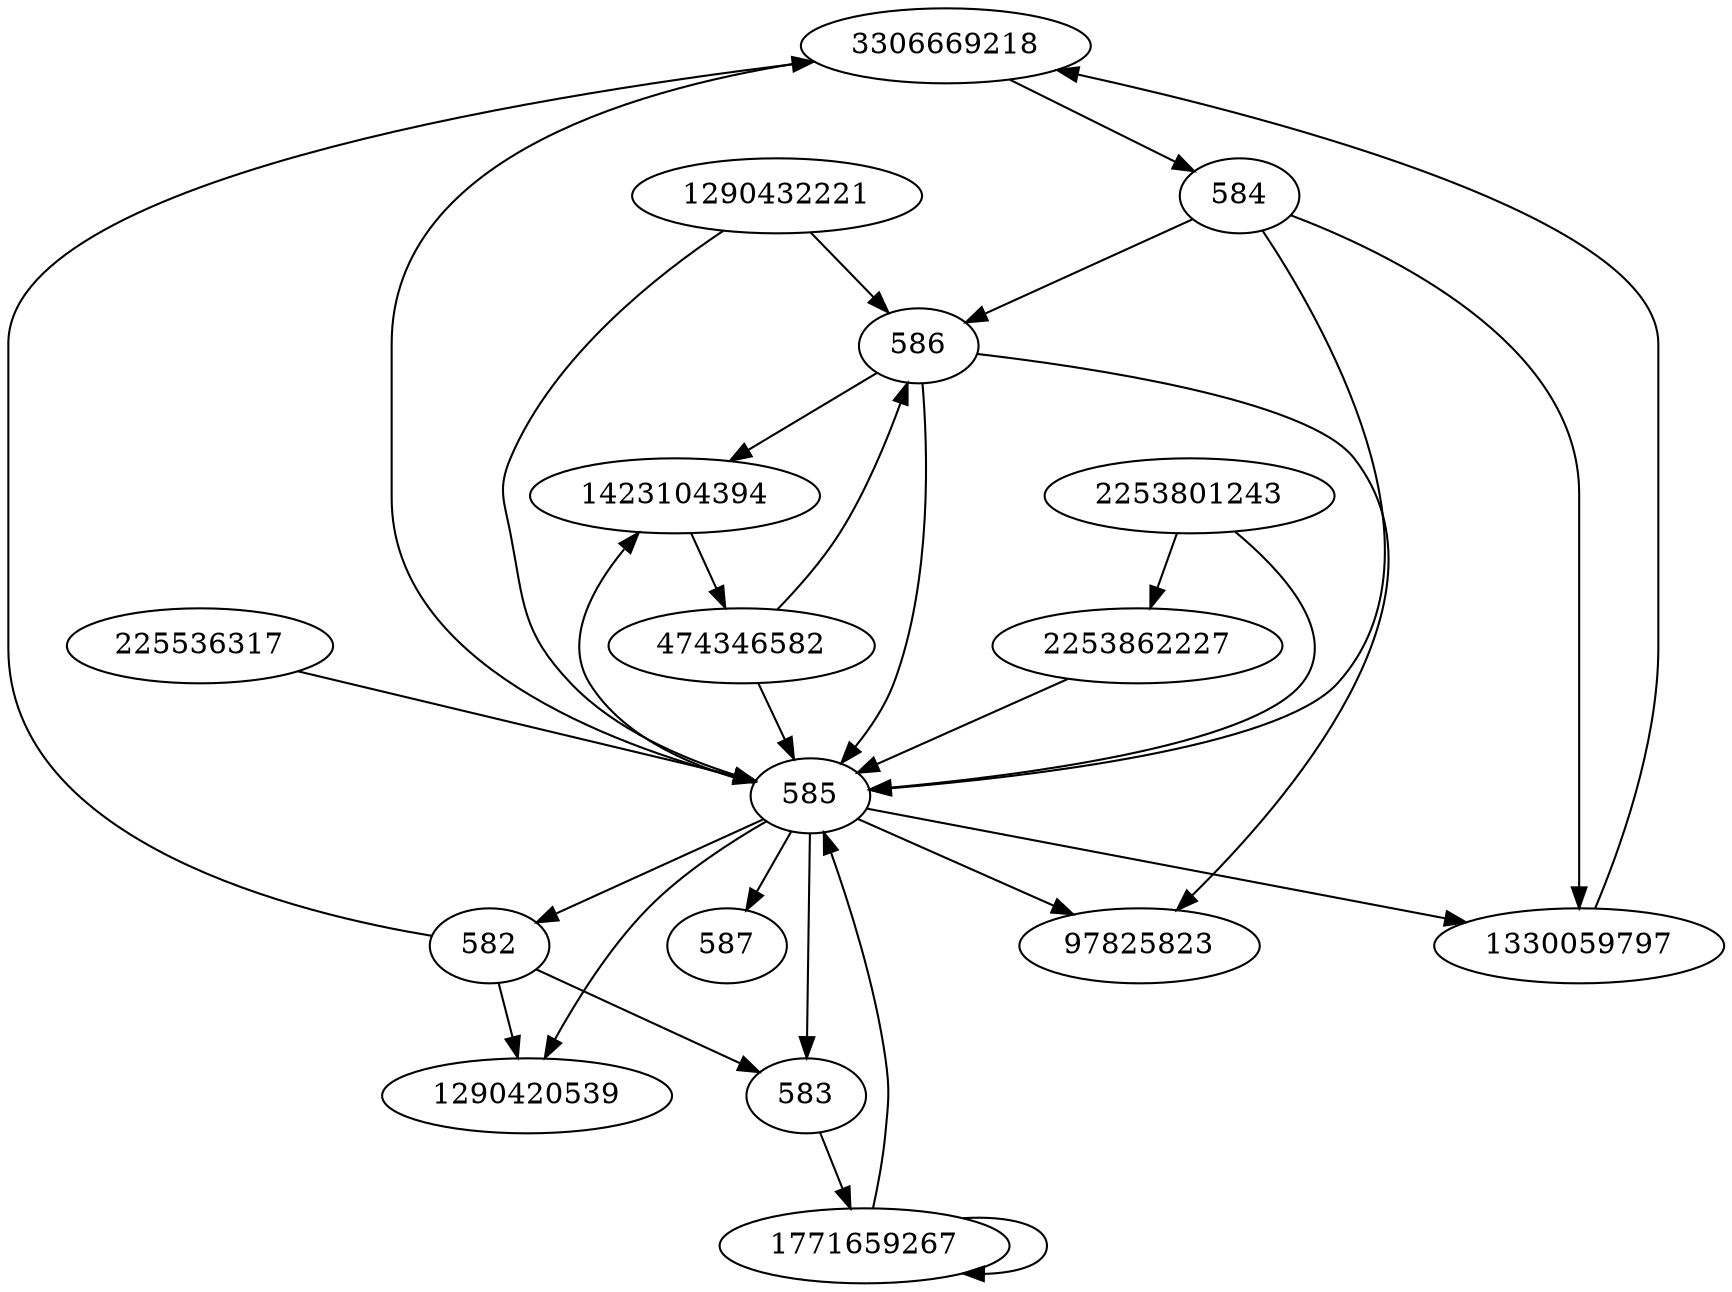 digraph  {
3306669218;
1771659267;
582;
583;
584;
1290432221;
586;
1423104394;
587;
585;
1290420539;
2253862227;
1330059797;
474346582;
2253801243;
225536317;
97825823;
3306669218 -> 584;
3306669218 -> 585;
1771659267 -> 585;
1771659267 -> 1771659267;
582 -> 583;
582 -> 1290420539;
582 -> 3306669218;
583 -> 1771659267;
584 -> 585;
584 -> 586;
584 -> 1330059797;
1290432221 -> 585;
1290432221 -> 586;
586 -> 1423104394;
586 -> 585;
586 -> 97825823;
1423104394 -> 474346582;
585 -> 1423104394;
585 -> 582;
585 -> 1290420539;
585 -> 97825823;
585 -> 587;
585 -> 583;
585 -> 1330059797;
2253862227 -> 585;
1330059797 -> 3306669218;
474346582 -> 585;
474346582 -> 586;
2253801243 -> 585;
2253801243 -> 2253862227;
225536317 -> 585;
}
